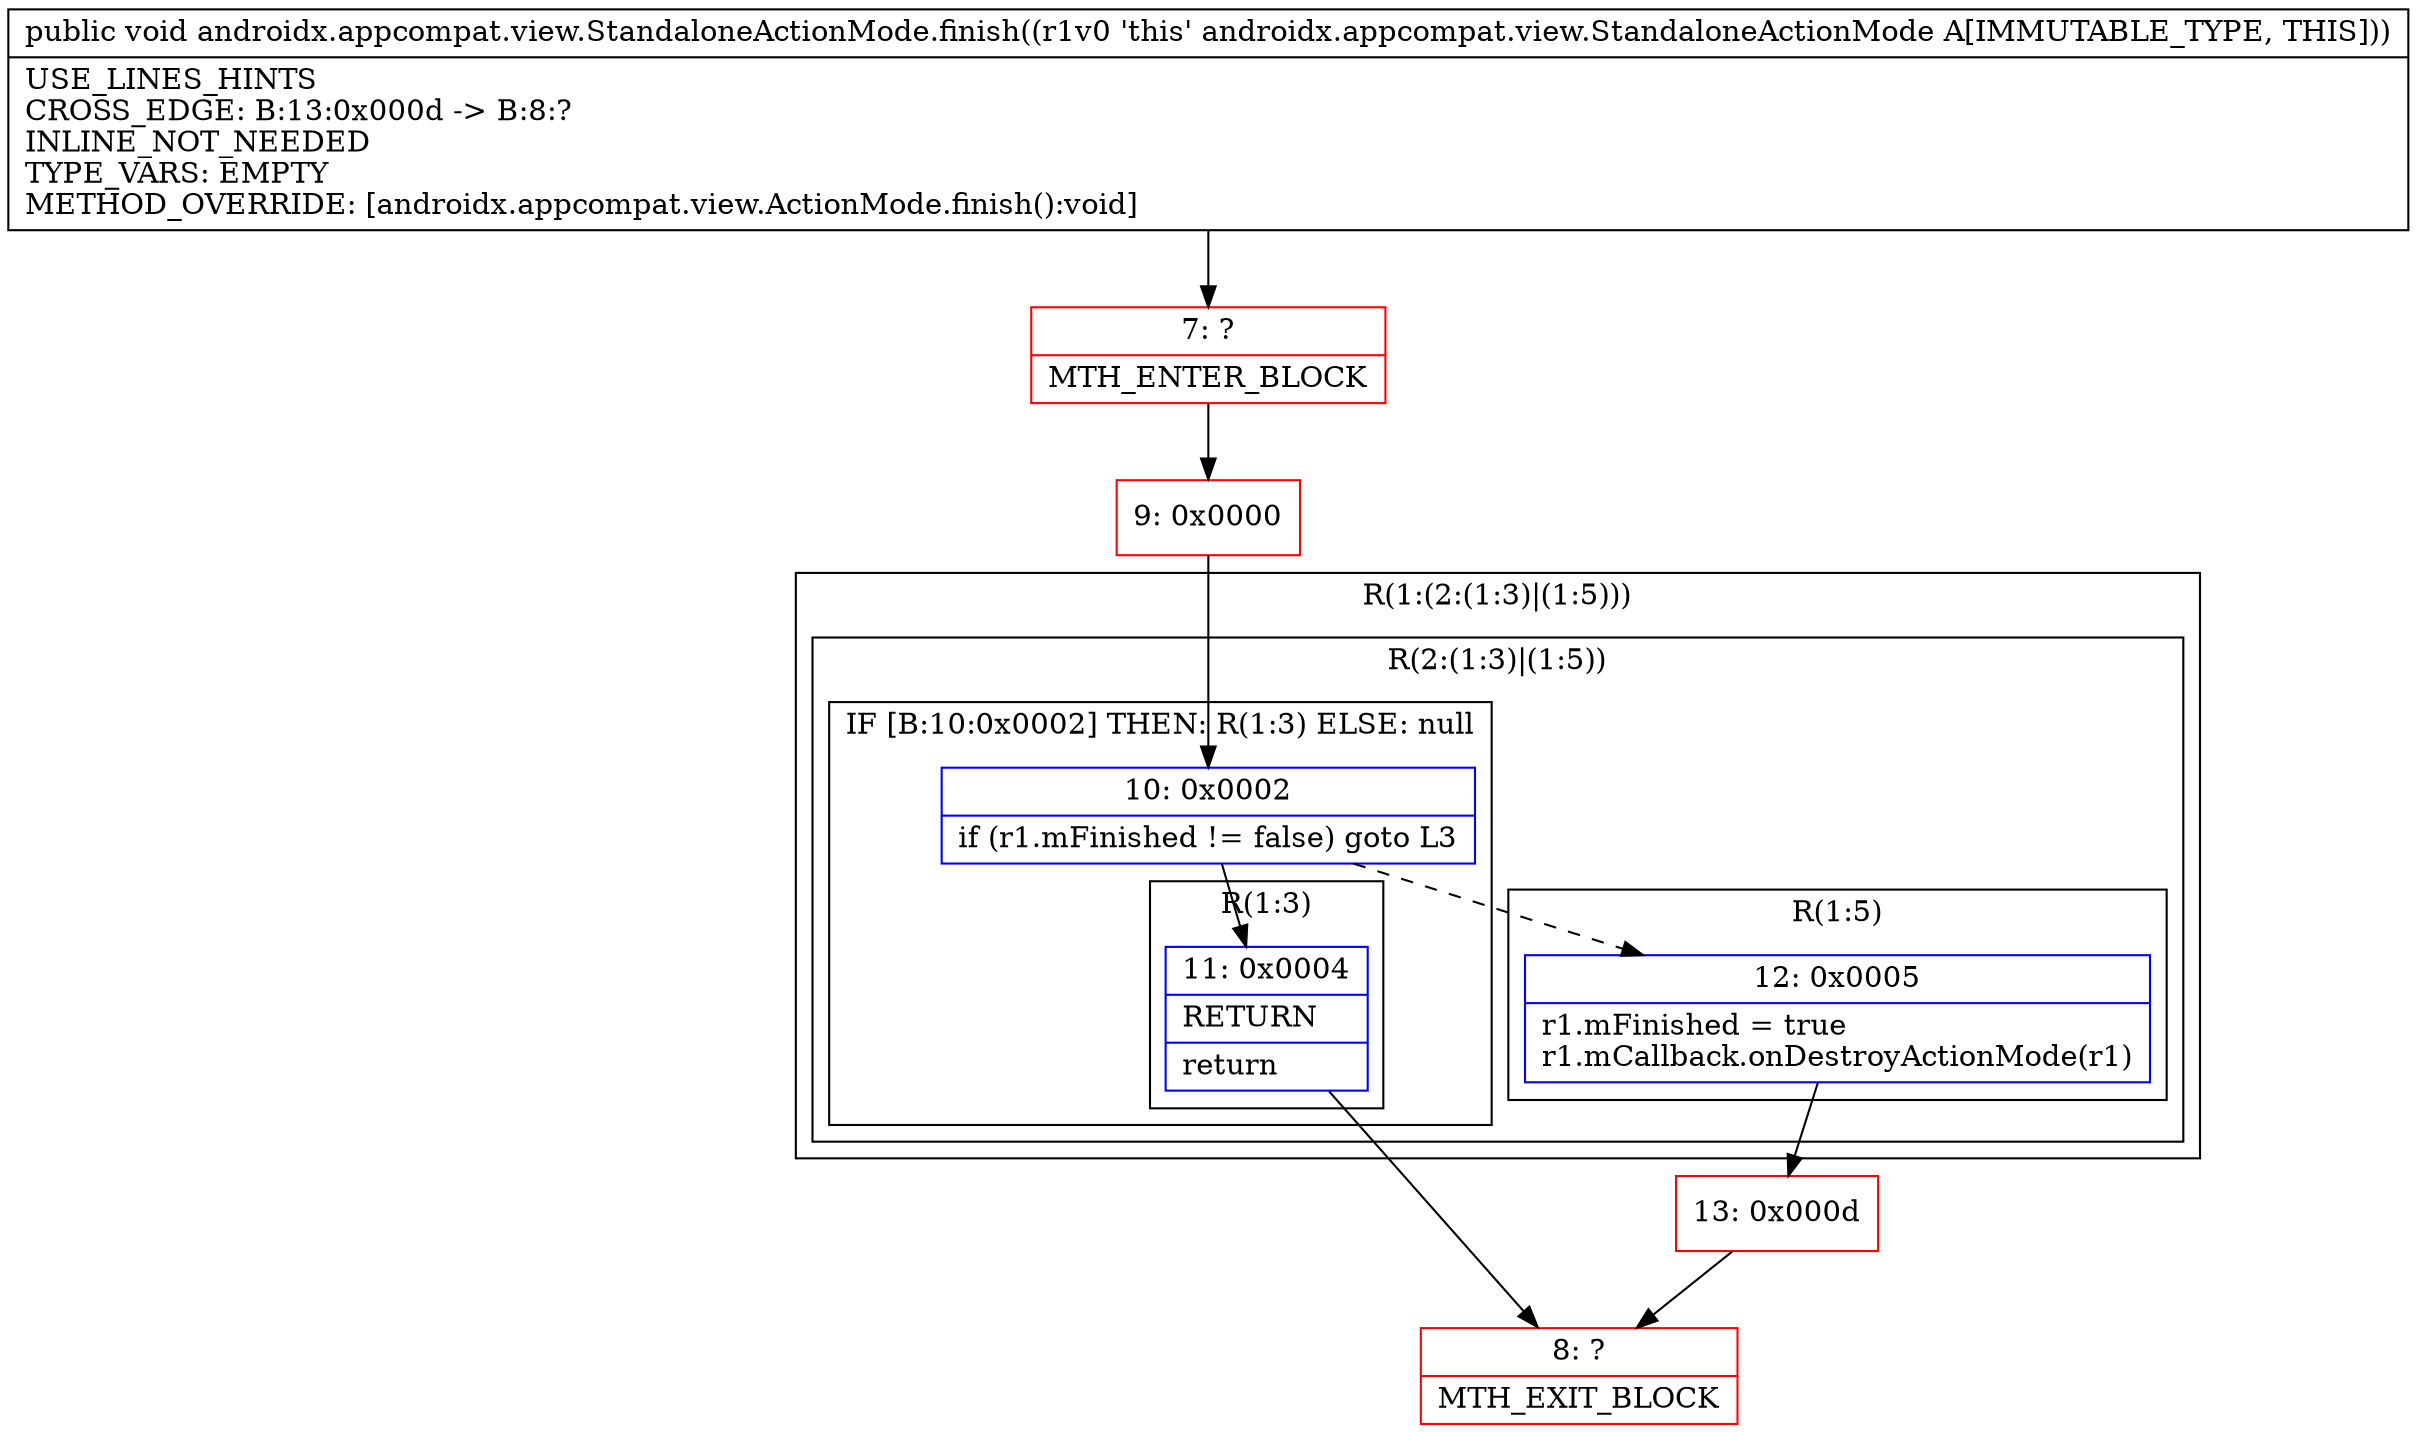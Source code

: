 digraph "CFG forandroidx.appcompat.view.StandaloneActionMode.finish()V" {
subgraph cluster_Region_111292527 {
label = "R(1:(2:(1:3)|(1:5)))";
node [shape=record,color=blue];
subgraph cluster_Region_2097329143 {
label = "R(2:(1:3)|(1:5))";
node [shape=record,color=blue];
subgraph cluster_IfRegion_772704139 {
label = "IF [B:10:0x0002] THEN: R(1:3) ELSE: null";
node [shape=record,color=blue];
Node_10 [shape=record,label="{10\:\ 0x0002|if (r1.mFinished != false) goto L3\l}"];
subgraph cluster_Region_1319649676 {
label = "R(1:3)";
node [shape=record,color=blue];
Node_11 [shape=record,label="{11\:\ 0x0004|RETURN\l|return\l}"];
}
}
subgraph cluster_Region_1495146878 {
label = "R(1:5)";
node [shape=record,color=blue];
Node_12 [shape=record,label="{12\:\ 0x0005|r1.mFinished = true\lr1.mCallback.onDestroyActionMode(r1)\l}"];
}
}
}
Node_7 [shape=record,color=red,label="{7\:\ ?|MTH_ENTER_BLOCK\l}"];
Node_9 [shape=record,color=red,label="{9\:\ 0x0000}"];
Node_8 [shape=record,color=red,label="{8\:\ ?|MTH_EXIT_BLOCK\l}"];
Node_13 [shape=record,color=red,label="{13\:\ 0x000d}"];
MethodNode[shape=record,label="{public void androidx.appcompat.view.StandaloneActionMode.finish((r1v0 'this' androidx.appcompat.view.StandaloneActionMode A[IMMUTABLE_TYPE, THIS]))  | USE_LINES_HINTS\lCROSS_EDGE: B:13:0x000d \-\> B:8:?\lINLINE_NOT_NEEDED\lTYPE_VARS: EMPTY\lMETHOD_OVERRIDE: [androidx.appcompat.view.ActionMode.finish():void]\l}"];
MethodNode -> Node_7;Node_10 -> Node_11;
Node_10 -> Node_12[style=dashed];
Node_11 -> Node_8;
Node_12 -> Node_13;
Node_7 -> Node_9;
Node_9 -> Node_10;
Node_13 -> Node_8;
}


